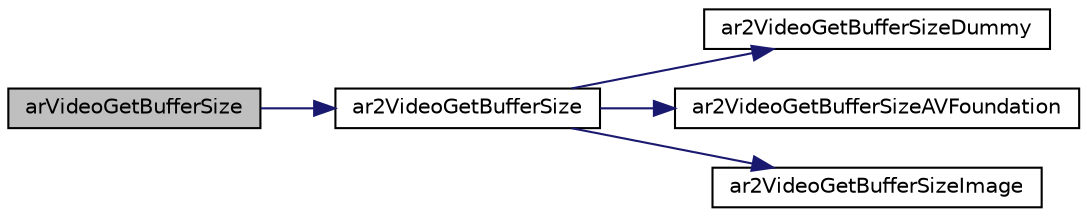digraph "arVideoGetBufferSize"
{
 // INTERACTIVE_SVG=YES
  edge [fontname="Helvetica",fontsize="10",labelfontname="Helvetica",labelfontsize="10"];
  node [fontname="Helvetica",fontsize="10",shape=record];
  rankdir="LR";
  Node1 [label="arVideoGetBufferSize",height=0.2,width=0.4,color="black", fillcolor="grey75", style="filled", fontcolor="black"];
  Node1 -> Node2 [color="midnightblue",fontsize="10",style="solid",fontname="Helvetica"];
  Node2 [label="ar2VideoGetBufferSize",height=0.2,width=0.4,color="black", fillcolor="white", style="filled",URL="$video_8h.html#a7fa0744131982d03a863ed1ed703600e"];
  Node2 -> Node3 [color="midnightblue",fontsize="10",style="solid",fontname="Helvetica"];
  Node3 [label="ar2VideoGetBufferSizeDummy",height=0.2,width=0.4,color="black", fillcolor="white", style="filled",URL="$video_dummy_8h.html#afb9adecd6aab597bc8e24dd0a4e34f1e"];
  Node2 -> Node4 [color="midnightblue",fontsize="10",style="solid",fontname="Helvetica"];
  Node4 [label="ar2VideoGetBufferSizeAVFoundation",height=0.2,width=0.4,color="black", fillcolor="white", style="filled",URL="$video_a_v_foundation_8h.html#a3ab43f19930a9bf5a58fdeda6a374c96"];
  Node2 -> Node5 [color="midnightblue",fontsize="10",style="solid",fontname="Helvetica"];
  Node5 [label="ar2VideoGetBufferSizeImage",height=0.2,width=0.4,color="black", fillcolor="white", style="filled",URL="$video_image_8h.html#a50107957eca06f470b202ad0fec1c1c3"];
}
